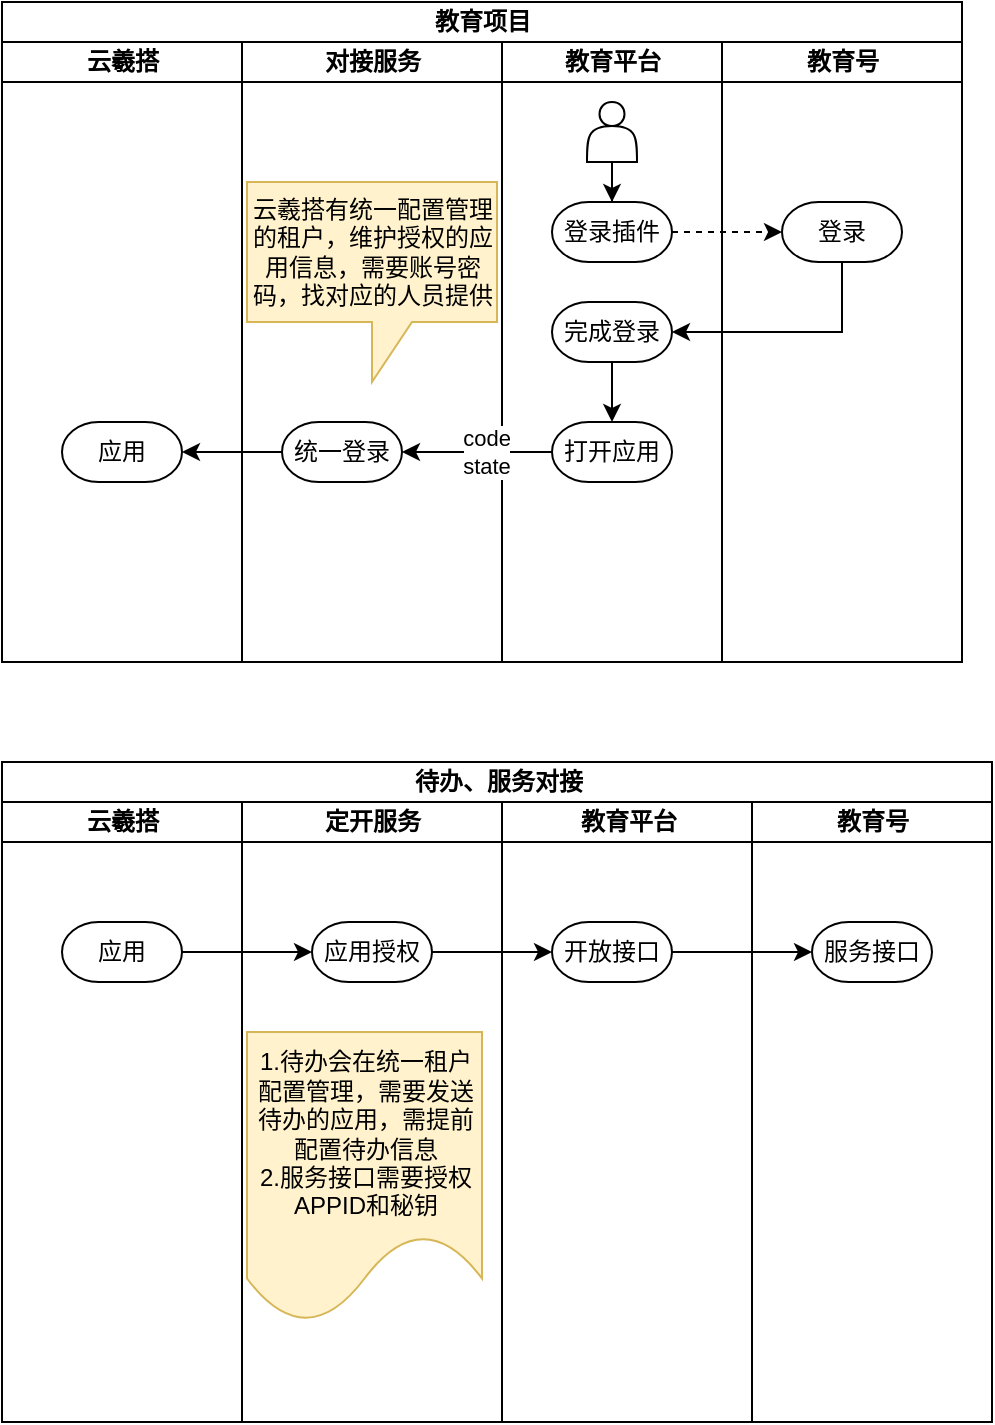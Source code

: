 <mxfile version="21.5.2" type="github">
  <diagram name="第 1 页" id="Y6c7LogfhmJSzpeoHGJV">
    <mxGraphModel dx="795" dy="468" grid="1" gridSize="10" guides="1" tooltips="1" connect="1" arrows="1" fold="1" page="1" pageScale="1" pageWidth="827" pageHeight="1169" math="0" shadow="0">
      <root>
        <mxCell id="0" />
        <mxCell id="1" parent="0" />
        <mxCell id="2pj6zwEHegQCQvlmWKqd-1" value="教育项目" style="swimlane;childLayout=stackLayout;resizeParent=1;resizeParentMax=0;startSize=20;html=1;" vertex="1" parent="1">
          <mxGeometry x="170" y="150" width="480" height="330" as="geometry" />
        </mxCell>
        <mxCell id="2pj6zwEHegQCQvlmWKqd-2" value="云羲搭" style="swimlane;startSize=20;html=1;" vertex="1" parent="2pj6zwEHegQCQvlmWKqd-1">
          <mxGeometry y="20" width="120" height="310" as="geometry" />
        </mxCell>
        <mxCell id="2pj6zwEHegQCQvlmWKqd-19" value="应用" style="strokeWidth=1;html=1;shape=mxgraph.flowchart.terminator;whiteSpace=wrap;" vertex="1" parent="2pj6zwEHegQCQvlmWKqd-2">
          <mxGeometry x="30" y="190" width="60" height="30" as="geometry" />
        </mxCell>
        <mxCell id="2pj6zwEHegQCQvlmWKqd-3" value="对接服务" style="swimlane;startSize=20;html=1;" vertex="1" parent="2pj6zwEHegQCQvlmWKqd-1">
          <mxGeometry x="120" y="20" width="130" height="310" as="geometry" />
        </mxCell>
        <mxCell id="2pj6zwEHegQCQvlmWKqd-14" value="统一登录" style="strokeWidth=1;html=1;shape=mxgraph.flowchart.terminator;whiteSpace=wrap;" vertex="1" parent="2pj6zwEHegQCQvlmWKqd-3">
          <mxGeometry x="20" y="190" width="60" height="30" as="geometry" />
        </mxCell>
        <mxCell id="2pj6zwEHegQCQvlmWKqd-31" value="云羲搭有统一配置管理的租户，维护授权的应用信息，需要账号密码，找对应的人员提供" style="shape=callout;whiteSpace=wrap;html=1;perimeter=calloutPerimeter;fillColor=#fff2cc;strokeColor=#d6b656;" vertex="1" parent="2pj6zwEHegQCQvlmWKqd-3">
          <mxGeometry x="2.5" y="70" width="125" height="100" as="geometry" />
        </mxCell>
        <mxCell id="2pj6zwEHegQCQvlmWKqd-4" value="教育平台" style="swimlane;startSize=20;html=1;" vertex="1" parent="2pj6zwEHegQCQvlmWKqd-1">
          <mxGeometry x="250" y="20" width="110" height="310" as="geometry" />
        </mxCell>
        <mxCell id="2pj6zwEHegQCQvlmWKqd-11" style="edgeStyle=orthogonalEdgeStyle;rounded=0;orthogonalLoop=1;jettySize=auto;html=1;entryX=0.5;entryY=0;entryDx=0;entryDy=0;entryPerimeter=0;" edge="1" parent="2pj6zwEHegQCQvlmWKqd-4" source="2pj6zwEHegQCQvlmWKqd-7" target="2pj6zwEHegQCQvlmWKqd-8">
          <mxGeometry relative="1" as="geometry" />
        </mxCell>
        <mxCell id="2pj6zwEHegQCQvlmWKqd-7" value="" style="shape=actor;whiteSpace=wrap;html=1;" vertex="1" parent="2pj6zwEHegQCQvlmWKqd-4">
          <mxGeometry x="42.5" y="30" width="25" height="30" as="geometry" />
        </mxCell>
        <mxCell id="2pj6zwEHegQCQvlmWKqd-8" value="登录插件" style="strokeWidth=1;html=1;shape=mxgraph.flowchart.terminator;whiteSpace=wrap;" vertex="1" parent="2pj6zwEHegQCQvlmWKqd-4">
          <mxGeometry x="25" y="80" width="60" height="30" as="geometry" />
        </mxCell>
        <mxCell id="2pj6zwEHegQCQvlmWKqd-26" style="edgeStyle=orthogonalEdgeStyle;rounded=0;orthogonalLoop=1;jettySize=auto;html=1;" edge="1" parent="2pj6zwEHegQCQvlmWKqd-4" source="2pj6zwEHegQCQvlmWKqd-12" target="2pj6zwEHegQCQvlmWKqd-25">
          <mxGeometry relative="1" as="geometry" />
        </mxCell>
        <mxCell id="2pj6zwEHegQCQvlmWKqd-12" value="完成登录" style="strokeWidth=1;html=1;shape=mxgraph.flowchart.terminator;whiteSpace=wrap;" vertex="1" parent="2pj6zwEHegQCQvlmWKqd-4">
          <mxGeometry x="25" y="130" width="60" height="30" as="geometry" />
        </mxCell>
        <mxCell id="2pj6zwEHegQCQvlmWKqd-25" value="打开应用" style="strokeWidth=1;html=1;shape=mxgraph.flowchart.terminator;whiteSpace=wrap;" vertex="1" parent="2pj6zwEHegQCQvlmWKqd-4">
          <mxGeometry x="25" y="190" width="60" height="30" as="geometry" />
        </mxCell>
        <mxCell id="2pj6zwEHegQCQvlmWKqd-6" value="教育号" style="swimlane;startSize=20;html=1;" vertex="1" parent="2pj6zwEHegQCQvlmWKqd-1">
          <mxGeometry x="360" y="20" width="120" height="310" as="geometry" />
        </mxCell>
        <mxCell id="2pj6zwEHegQCQvlmWKqd-9" value="登录" style="strokeWidth=1;html=1;shape=mxgraph.flowchart.terminator;whiteSpace=wrap;" vertex="1" parent="2pj6zwEHegQCQvlmWKqd-6">
          <mxGeometry x="30" y="80" width="60" height="30" as="geometry" />
        </mxCell>
        <mxCell id="2pj6zwEHegQCQvlmWKqd-10" style="edgeStyle=orthogonalEdgeStyle;rounded=0;orthogonalLoop=1;jettySize=auto;html=1;entryX=0;entryY=0.5;entryDx=0;entryDy=0;entryPerimeter=0;dashed=1;" edge="1" parent="2pj6zwEHegQCQvlmWKqd-1" source="2pj6zwEHegQCQvlmWKqd-8" target="2pj6zwEHegQCQvlmWKqd-9">
          <mxGeometry relative="1" as="geometry" />
        </mxCell>
        <mxCell id="2pj6zwEHegQCQvlmWKqd-13" style="edgeStyle=orthogonalEdgeStyle;rounded=0;orthogonalLoop=1;jettySize=auto;html=1;entryX=1;entryY=0.5;entryDx=0;entryDy=0;entryPerimeter=0;exitX=0.5;exitY=1;exitDx=0;exitDy=0;exitPerimeter=0;" edge="1" parent="2pj6zwEHegQCQvlmWKqd-1" source="2pj6zwEHegQCQvlmWKqd-9" target="2pj6zwEHegQCQvlmWKqd-12">
          <mxGeometry relative="1" as="geometry" />
        </mxCell>
        <mxCell id="2pj6zwEHegQCQvlmWKqd-27" style="edgeStyle=orthogonalEdgeStyle;rounded=0;orthogonalLoop=1;jettySize=auto;html=1;" edge="1" parent="2pj6zwEHegQCQvlmWKqd-1" source="2pj6zwEHegQCQvlmWKqd-25" target="2pj6zwEHegQCQvlmWKqd-14">
          <mxGeometry relative="1" as="geometry" />
        </mxCell>
        <mxCell id="2pj6zwEHegQCQvlmWKqd-29" value="code&lt;br&gt;state" style="edgeLabel;html=1;align=center;verticalAlign=middle;resizable=0;points=[];" vertex="1" connectable="0" parent="2pj6zwEHegQCQvlmWKqd-27">
          <mxGeometry x="-0.106" relative="1" as="geometry">
            <mxPoint as="offset" />
          </mxGeometry>
        </mxCell>
        <mxCell id="2pj6zwEHegQCQvlmWKqd-28" style="edgeStyle=orthogonalEdgeStyle;rounded=0;orthogonalLoop=1;jettySize=auto;html=1;" edge="1" parent="2pj6zwEHegQCQvlmWKqd-1" source="2pj6zwEHegQCQvlmWKqd-14" target="2pj6zwEHegQCQvlmWKqd-19">
          <mxGeometry relative="1" as="geometry" />
        </mxCell>
        <mxCell id="2pj6zwEHegQCQvlmWKqd-32" value="待办、服务对接" style="swimlane;childLayout=stackLayout;resizeParent=1;resizeParentMax=0;startSize=20;html=1;" vertex="1" parent="1">
          <mxGeometry x="170" y="530" width="495" height="330" as="geometry" />
        </mxCell>
        <mxCell id="2pj6zwEHegQCQvlmWKqd-33" value="云羲搭" style="swimlane;startSize=20;html=1;" vertex="1" parent="2pj6zwEHegQCQvlmWKqd-32">
          <mxGeometry y="20" width="120" height="310" as="geometry" />
        </mxCell>
        <mxCell id="2pj6zwEHegQCQvlmWKqd-53" value="应用" style="strokeWidth=1;html=1;shape=mxgraph.flowchart.terminator;whiteSpace=wrap;" vertex="1" parent="2pj6zwEHegQCQvlmWKqd-33">
          <mxGeometry x="30" y="60" width="60" height="30" as="geometry" />
        </mxCell>
        <mxCell id="2pj6zwEHegQCQvlmWKqd-35" value="定开服务" style="swimlane;startSize=20;html=1;" vertex="1" parent="2pj6zwEHegQCQvlmWKqd-32">
          <mxGeometry x="120" y="20" width="130" height="310" as="geometry" />
        </mxCell>
        <mxCell id="2pj6zwEHegQCQvlmWKqd-54" value="应用授权" style="strokeWidth=1;html=1;shape=mxgraph.flowchart.terminator;whiteSpace=wrap;" vertex="1" parent="2pj6zwEHegQCQvlmWKqd-35">
          <mxGeometry x="35" y="60" width="60" height="30" as="geometry" />
        </mxCell>
        <mxCell id="2pj6zwEHegQCQvlmWKqd-61" value="1.待办会在统一租户配置管理，需要发送待办的应用，需提前配置待办信息&lt;br&gt;2.服务接口需要授权APPID和秘钥" style="shape=document;whiteSpace=wrap;html=1;boundedLbl=1;fillColor=#fff2cc;strokeColor=#d6b656;" vertex="1" parent="2pj6zwEHegQCQvlmWKqd-35">
          <mxGeometry x="2.5" y="115" width="117.5" height="145" as="geometry" />
        </mxCell>
        <mxCell id="2pj6zwEHegQCQvlmWKqd-38" value="教育平台" style="swimlane;startSize=20;html=1;" vertex="1" parent="2pj6zwEHegQCQvlmWKqd-32">
          <mxGeometry x="250" y="20" width="125" height="310" as="geometry" />
        </mxCell>
        <mxCell id="2pj6zwEHegQCQvlmWKqd-55" value="开放接口" style="strokeWidth=1;html=1;shape=mxgraph.flowchart.terminator;whiteSpace=wrap;" vertex="1" parent="2pj6zwEHegQCQvlmWKqd-38">
          <mxGeometry x="25" y="60" width="60" height="30" as="geometry" />
        </mxCell>
        <mxCell id="2pj6zwEHegQCQvlmWKqd-45" value="教育号" style="swimlane;startSize=20;html=1;" vertex="1" parent="2pj6zwEHegQCQvlmWKqd-32">
          <mxGeometry x="375" y="20" width="120" height="310" as="geometry" />
        </mxCell>
        <mxCell id="2pj6zwEHegQCQvlmWKqd-56" value="服务接口" style="strokeWidth=1;html=1;shape=mxgraph.flowchart.terminator;whiteSpace=wrap;" vertex="1" parent="2pj6zwEHegQCQvlmWKqd-45">
          <mxGeometry x="30" y="60" width="60" height="30" as="geometry" />
        </mxCell>
        <mxCell id="2pj6zwEHegQCQvlmWKqd-57" style="edgeStyle=orthogonalEdgeStyle;rounded=0;orthogonalLoop=1;jettySize=auto;html=1;" edge="1" parent="2pj6zwEHegQCQvlmWKqd-32" source="2pj6zwEHegQCQvlmWKqd-53" target="2pj6zwEHegQCQvlmWKqd-54">
          <mxGeometry relative="1" as="geometry" />
        </mxCell>
        <mxCell id="2pj6zwEHegQCQvlmWKqd-58" style="edgeStyle=orthogonalEdgeStyle;rounded=0;orthogonalLoop=1;jettySize=auto;html=1;" edge="1" parent="2pj6zwEHegQCQvlmWKqd-32" source="2pj6zwEHegQCQvlmWKqd-54" target="2pj6zwEHegQCQvlmWKqd-55">
          <mxGeometry relative="1" as="geometry" />
        </mxCell>
        <mxCell id="2pj6zwEHegQCQvlmWKqd-59" style="edgeStyle=orthogonalEdgeStyle;rounded=0;orthogonalLoop=1;jettySize=auto;html=1;" edge="1" parent="2pj6zwEHegQCQvlmWKqd-32" source="2pj6zwEHegQCQvlmWKqd-55" target="2pj6zwEHegQCQvlmWKqd-56">
          <mxGeometry relative="1" as="geometry" />
        </mxCell>
      </root>
    </mxGraphModel>
  </diagram>
</mxfile>
